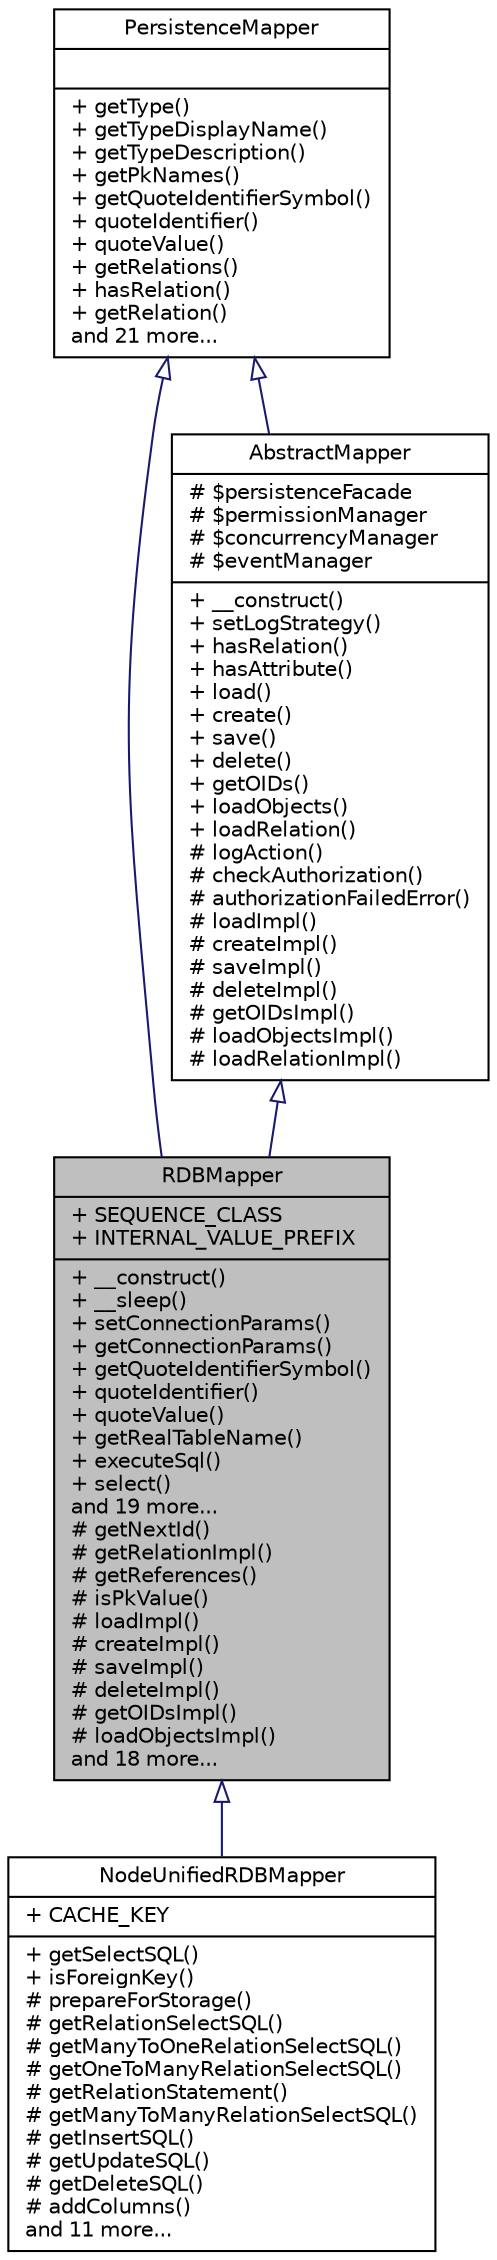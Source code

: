 digraph "RDBMapper"
{
  edge [fontname="Helvetica",fontsize="10",labelfontname="Helvetica",labelfontsize="10"];
  node [fontname="Helvetica",fontsize="10",shape=record];
  Node0 [label="{RDBMapper\n|+ SEQUENCE_CLASS\l+ INTERNAL_VALUE_PREFIX\l|+ __construct()\l+ __sleep()\l+ setConnectionParams()\l+ getConnectionParams()\l+ getQuoteIdentifierSymbol()\l+ quoteIdentifier()\l+ quoteValue()\l+ getRealTableName()\l+ executeSql()\l+ select()\land 19 more...\l# getNextId()\l# getRelationImpl()\l# getReferences()\l# isPkValue()\l# loadImpl()\l# createImpl()\l# saveImpl()\l# deleteImpl()\l# getOIDsImpl()\l# loadObjectsImpl()\land 18 more...\l}",height=0.2,width=0.4,color="black", fillcolor="grey75", style="filled", fontcolor="black"];
  Node1 -> Node0 [dir="back",color="midnightblue",fontsize="10",style="solid",arrowtail="onormal",fontname="Helvetica"];
  Node1 [label="{AbstractMapper\n|# $persistenceFacade\l# $permissionManager\l# $concurrencyManager\l# $eventManager\l|+ __construct()\l+ setLogStrategy()\l+ hasRelation()\l+ hasAttribute()\l+ load()\l+ create()\l+ save()\l+ delete()\l+ getOIDs()\l+ loadObjects()\l+ loadRelation()\l# logAction()\l# checkAuthorization()\l# authorizationFailedError()\l# loadImpl()\l# createImpl()\l# saveImpl()\l# deleteImpl()\l# getOIDsImpl()\l# loadObjectsImpl()\l# loadRelationImpl()\l}",height=0.2,width=0.4,color="black", fillcolor="white", style="filled",URL="$classwcmf_1_1lib_1_1persistence_1_1impl_1_1_abstract_mapper.html",tooltip="AbstractMapper provides a basic implementation for other mapper classes. "];
  Node2 -> Node1 [dir="back",color="midnightblue",fontsize="10",style="solid",arrowtail="onormal",fontname="Helvetica"];
  Node2 [label="{PersistenceMapper\n||+ getType()\l+ getTypeDisplayName()\l+ getTypeDescription()\l+ getPkNames()\l+ getQuoteIdentifierSymbol()\l+ quoteIdentifier()\l+ quoteValue()\l+ getRelations()\l+ hasRelation()\l+ getRelation()\land 21 more...\l}",height=0.2,width=0.4,color="black", fillcolor="white", style="filled",URL="$interfacewcmf_1_1lib_1_1persistence_1_1_persistence_mapper.html",tooltip="PersistenceMapper defines the interface for all mapper classes. "];
  Node2 -> Node0 [dir="back",color="midnightblue",fontsize="10",style="solid",arrowtail="onormal",fontname="Helvetica"];
  Node0 -> Node3 [dir="back",color="midnightblue",fontsize="10",style="solid",arrowtail="onormal",fontname="Helvetica"];
  Node3 [label="{NodeUnifiedRDBMapper\n|+ CACHE_KEY\l|+ getSelectSQL()\l+ isForeignKey()\l# prepareForStorage()\l# getRelationSelectSQL()\l# getManyToOneRelationSelectSQL()\l# getOneToManyRelationSelectSQL()\l# getRelationStatement()\l# getManyToManyRelationSelectSQL()\l# getInsertSQL()\l# getUpdateSQL()\l# getDeleteSQL()\l# addColumns()\land 11 more...\l}",height=0.2,width=0.4,color="black", fillcolor="white", style="filled",URL="$classwcmf_1_1lib_1_1model_1_1mapper_1_1_node_unified_r_d_b_mapper.html",tooltip="NodeUnifiedRDBMapper maps Node objects to a relational database schema where each Node type has its o..."];
}
